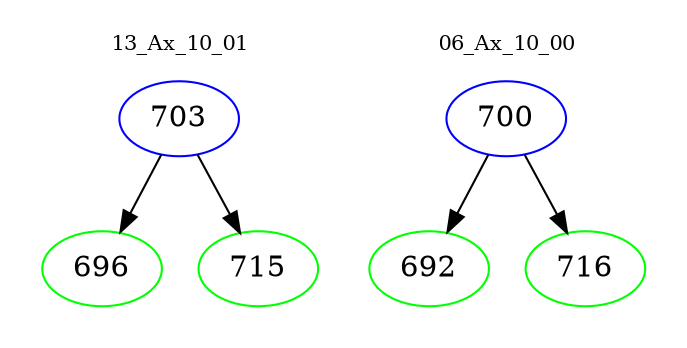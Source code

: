 digraph{
subgraph cluster_0 {
color = white
label = "13_Ax_10_01";
fontsize=10;
T0_703 [label="703", color="blue"]
T0_703 -> T0_696 [color="black"]
T0_696 [label="696", color="green"]
T0_703 -> T0_715 [color="black"]
T0_715 [label="715", color="green"]
}
subgraph cluster_1 {
color = white
label = "06_Ax_10_00";
fontsize=10;
T1_700 [label="700", color="blue"]
T1_700 -> T1_692 [color="black"]
T1_692 [label="692", color="green"]
T1_700 -> T1_716 [color="black"]
T1_716 [label="716", color="green"]
}
}
